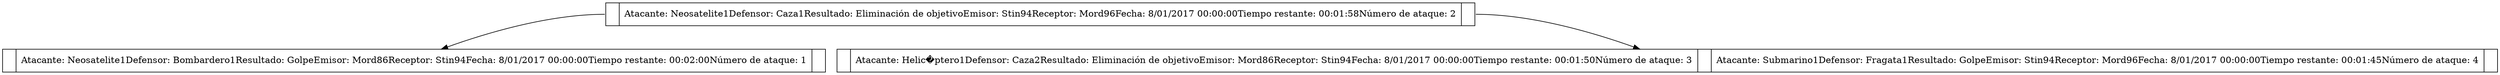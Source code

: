 Digraph historial {
Rankdir=TD
node [shape = record]
nodob2 [label = "<h0>|<l0> Atacante: Neosatelite1
Defensor: Caza1
Resultado: Eliminación de objetivo
Emisor: Stin94
Receptor: Mord96
Fecha: 8/01/2017 00:00:00
Tiempo restante: 00:01:58
Número de ataque: 2|<h1>"];
nodob1 [label = "<h0>|<l0> Atacante: Neosatelite1
Defensor: Bombardero1
Resultado: Golpe
Emisor: Mord86
Receptor: Stin94
Fecha: 8/01/2017 00:00:00
Tiempo restante: 00:02:00
Número de ataque: 1|<h1>"];
nodob2:h0->nodob1;
nodob3 [label = "<h0>|<l0> Atacante: Helic�ptero1
Defensor: Caza2
Resultado: Eliminación de objetivo
Emisor: Mord86
Receptor: Stin94
Fecha: 8/01/2017 00:00:00
Tiempo restante: 00:01:50
Número de ataque: 3|<h1>|<l1> Atacante: Submarino1
Defensor: Fragata1
Resultado: Golpe
Emisor: Stin94
Receptor: Mord96
Fecha: 8/01/2017 00:00:00
Tiempo restante: 00:01:45
Número de ataque: 4|<h2>"];
nodob2:h1->nodob3;
}